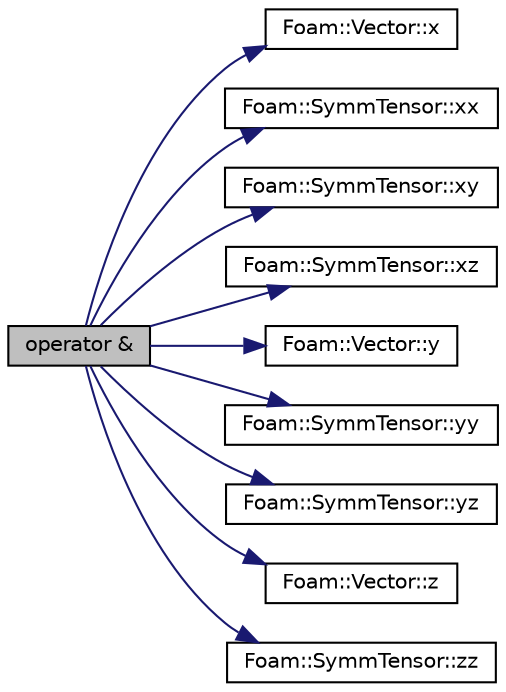 digraph "operator &amp;"
{
  bgcolor="transparent";
  edge [fontname="Helvetica",fontsize="10",labelfontname="Helvetica",labelfontsize="10"];
  node [fontname="Helvetica",fontsize="10",shape=record];
  rankdir="LR";
  Node140806 [label="operator &",height=0.2,width=0.4,color="black", fillcolor="grey75", style="filled", fontcolor="black"];
  Node140806 -> Node140807 [color="midnightblue",fontsize="10",style="solid",fontname="Helvetica"];
  Node140807 [label="Foam::Vector::x",height=0.2,width=0.4,color="black",URL="$a29749.html#a63327976e5a8359700064a02ae22548e"];
  Node140806 -> Node140808 [color="midnightblue",fontsize="10",style="solid",fontname="Helvetica"];
  Node140808 [label="Foam::SymmTensor::xx",height=0.2,width=0.4,color="black",URL="$a29577.html#a1b97c7c1ed81b4fb23da8dcb71a8cd2a"];
  Node140806 -> Node140809 [color="midnightblue",fontsize="10",style="solid",fontname="Helvetica"];
  Node140809 [label="Foam::SymmTensor::xy",height=0.2,width=0.4,color="black",URL="$a29577.html#aab470ae2a5eeac8c33a7b6abac6b39b3"];
  Node140806 -> Node140810 [color="midnightblue",fontsize="10",style="solid",fontname="Helvetica"];
  Node140810 [label="Foam::SymmTensor::xz",height=0.2,width=0.4,color="black",URL="$a29577.html#a6c0a9bc605f3cfdfb3307b3dcf136f60"];
  Node140806 -> Node140811 [color="midnightblue",fontsize="10",style="solid",fontname="Helvetica"];
  Node140811 [label="Foam::Vector::y",height=0.2,width=0.4,color="black",URL="$a29749.html#a1ee865f676fbac703a49c6654dd3ad74"];
  Node140806 -> Node140812 [color="midnightblue",fontsize="10",style="solid",fontname="Helvetica"];
  Node140812 [label="Foam::SymmTensor::yy",height=0.2,width=0.4,color="black",URL="$a29577.html#aba9d77023a5662b9c2d3639d5de555a0"];
  Node140806 -> Node140813 [color="midnightblue",fontsize="10",style="solid",fontname="Helvetica"];
  Node140813 [label="Foam::SymmTensor::yz",height=0.2,width=0.4,color="black",URL="$a29577.html#a4a98b51ba7019e1cfffae8d321a823df"];
  Node140806 -> Node140814 [color="midnightblue",fontsize="10",style="solid",fontname="Helvetica"];
  Node140814 [label="Foam::Vector::z",height=0.2,width=0.4,color="black",URL="$a29749.html#a1c8320b15610de211ec70ef966581423"];
  Node140806 -> Node140815 [color="midnightblue",fontsize="10",style="solid",fontname="Helvetica"];
  Node140815 [label="Foam::SymmTensor::zz",height=0.2,width=0.4,color="black",URL="$a29577.html#a831c4848d01bfcc8d717b7ef92f2cd4b"];
}
